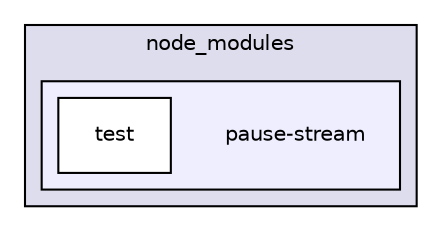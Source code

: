 digraph "gulp-src/node_modules/gulp-html-to-json/node_modules/event-stream/node_modules/pause-stream" {
  compound=true
  node [ fontsize="10", fontname="Helvetica"];
  edge [ labelfontsize="10", labelfontname="Helvetica"];
  subgraph clusterdir_b77593aa0de68a9859ef9873ff0aea96 {
    graph [ bgcolor="#ddddee", pencolor="black", label="node_modules" fontname="Helvetica", fontsize="10", URL="dir_b77593aa0de68a9859ef9873ff0aea96.html"]
  subgraph clusterdir_6755d071eeb90b1f8b89d23358637f60 {
    graph [ bgcolor="#eeeeff", pencolor="black", label="" URL="dir_6755d071eeb90b1f8b89d23358637f60.html"];
    dir_6755d071eeb90b1f8b89d23358637f60 [shape=plaintext label="pause-stream"];
    dir_276b0ccaeb14053222c969865319ae82 [shape=box label="test" color="black" fillcolor="white" style="filled" URL="dir_276b0ccaeb14053222c969865319ae82.html"];
  }
  }
}
